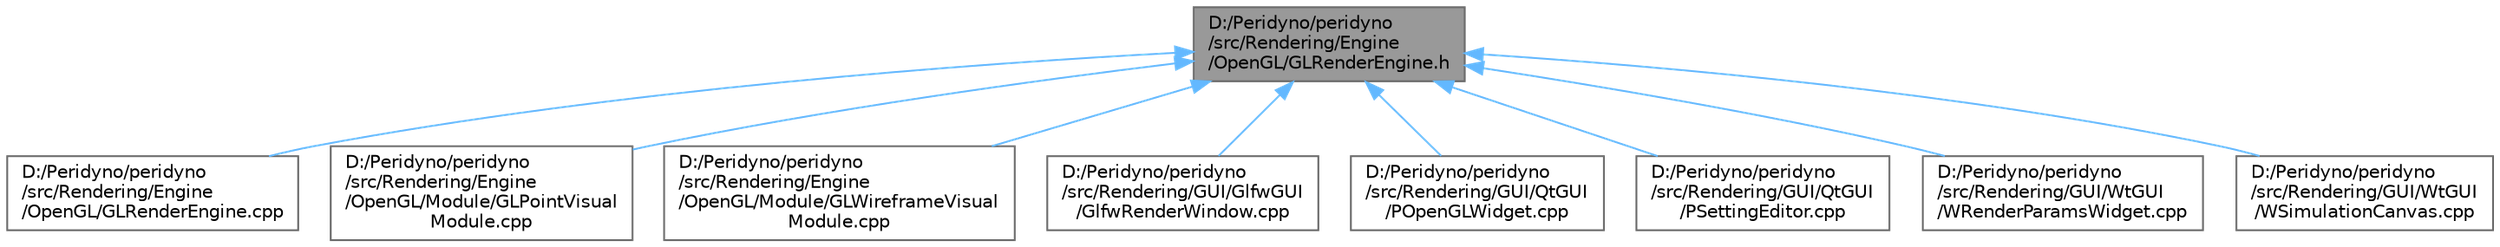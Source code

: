 digraph "D:/Peridyno/peridyno/src/Rendering/Engine/OpenGL/GLRenderEngine.h"
{
 // LATEX_PDF_SIZE
  bgcolor="transparent";
  edge [fontname=Helvetica,fontsize=10,labelfontname=Helvetica,labelfontsize=10];
  node [fontname=Helvetica,fontsize=10,shape=box,height=0.2,width=0.4];
  Node1 [id="Node000001",label="D:/Peridyno/peridyno\l/src/Rendering/Engine\l/OpenGL/GLRenderEngine.h",height=0.2,width=0.4,color="gray40", fillcolor="grey60", style="filled", fontcolor="black",tooltip=" "];
  Node1 -> Node2 [id="edge1_Node000001_Node000002",dir="back",color="steelblue1",style="solid",tooltip=" "];
  Node2 [id="Node000002",label="D:/Peridyno/peridyno\l/src/Rendering/Engine\l/OpenGL/GLRenderEngine.cpp",height=0.2,width=0.4,color="grey40", fillcolor="white", style="filled",URL="$_g_l_render_engine_8cpp.html",tooltip=" "];
  Node1 -> Node3 [id="edge2_Node000001_Node000003",dir="back",color="steelblue1",style="solid",tooltip=" "];
  Node3 [id="Node000003",label="D:/Peridyno/peridyno\l/src/Rendering/Engine\l/OpenGL/Module/GLPointVisual\lModule.cpp",height=0.2,width=0.4,color="grey40", fillcolor="white", style="filled",URL="$_g_l_point_visual_module_8cpp.html",tooltip=" "];
  Node1 -> Node4 [id="edge3_Node000001_Node000004",dir="back",color="steelblue1",style="solid",tooltip=" "];
  Node4 [id="Node000004",label="D:/Peridyno/peridyno\l/src/Rendering/Engine\l/OpenGL/Module/GLWireframeVisual\lModule.cpp",height=0.2,width=0.4,color="grey40", fillcolor="white", style="filled",URL="$_g_l_wireframe_visual_module_8cpp.html",tooltip=" "];
  Node1 -> Node5 [id="edge4_Node000001_Node000005",dir="back",color="steelblue1",style="solid",tooltip=" "];
  Node5 [id="Node000005",label="D:/Peridyno/peridyno\l/src/Rendering/GUI/GlfwGUI\l/GlfwRenderWindow.cpp",height=0.2,width=0.4,color="grey40", fillcolor="white", style="filled",URL="$_glfw_render_window_8cpp.html",tooltip=" "];
  Node1 -> Node6 [id="edge5_Node000001_Node000006",dir="back",color="steelblue1",style="solid",tooltip=" "];
  Node6 [id="Node000006",label="D:/Peridyno/peridyno\l/src/Rendering/GUI/QtGUI\l/POpenGLWidget.cpp",height=0.2,width=0.4,color="grey40", fillcolor="white", style="filled",URL="$_p_open_g_l_widget_8cpp.html",tooltip=" "];
  Node1 -> Node7 [id="edge6_Node000001_Node000007",dir="back",color="steelblue1",style="solid",tooltip=" "];
  Node7 [id="Node000007",label="D:/Peridyno/peridyno\l/src/Rendering/GUI/QtGUI\l/PSettingEditor.cpp",height=0.2,width=0.4,color="grey40", fillcolor="white", style="filled",URL="$_p_setting_editor_8cpp.html",tooltip=" "];
  Node1 -> Node8 [id="edge7_Node000001_Node000008",dir="back",color="steelblue1",style="solid",tooltip=" "];
  Node8 [id="Node000008",label="D:/Peridyno/peridyno\l/src/Rendering/GUI/WtGUI\l/WRenderParamsWidget.cpp",height=0.2,width=0.4,color="grey40", fillcolor="white", style="filled",URL="$_w_render_params_widget_8cpp.html",tooltip=" "];
  Node1 -> Node9 [id="edge8_Node000001_Node000009",dir="back",color="steelblue1",style="solid",tooltip=" "];
  Node9 [id="Node000009",label="D:/Peridyno/peridyno\l/src/Rendering/GUI/WtGUI\l/WSimulationCanvas.cpp",height=0.2,width=0.4,color="grey40", fillcolor="white", style="filled",URL="$_w_simulation_canvas_8cpp.html",tooltip=" "];
}
